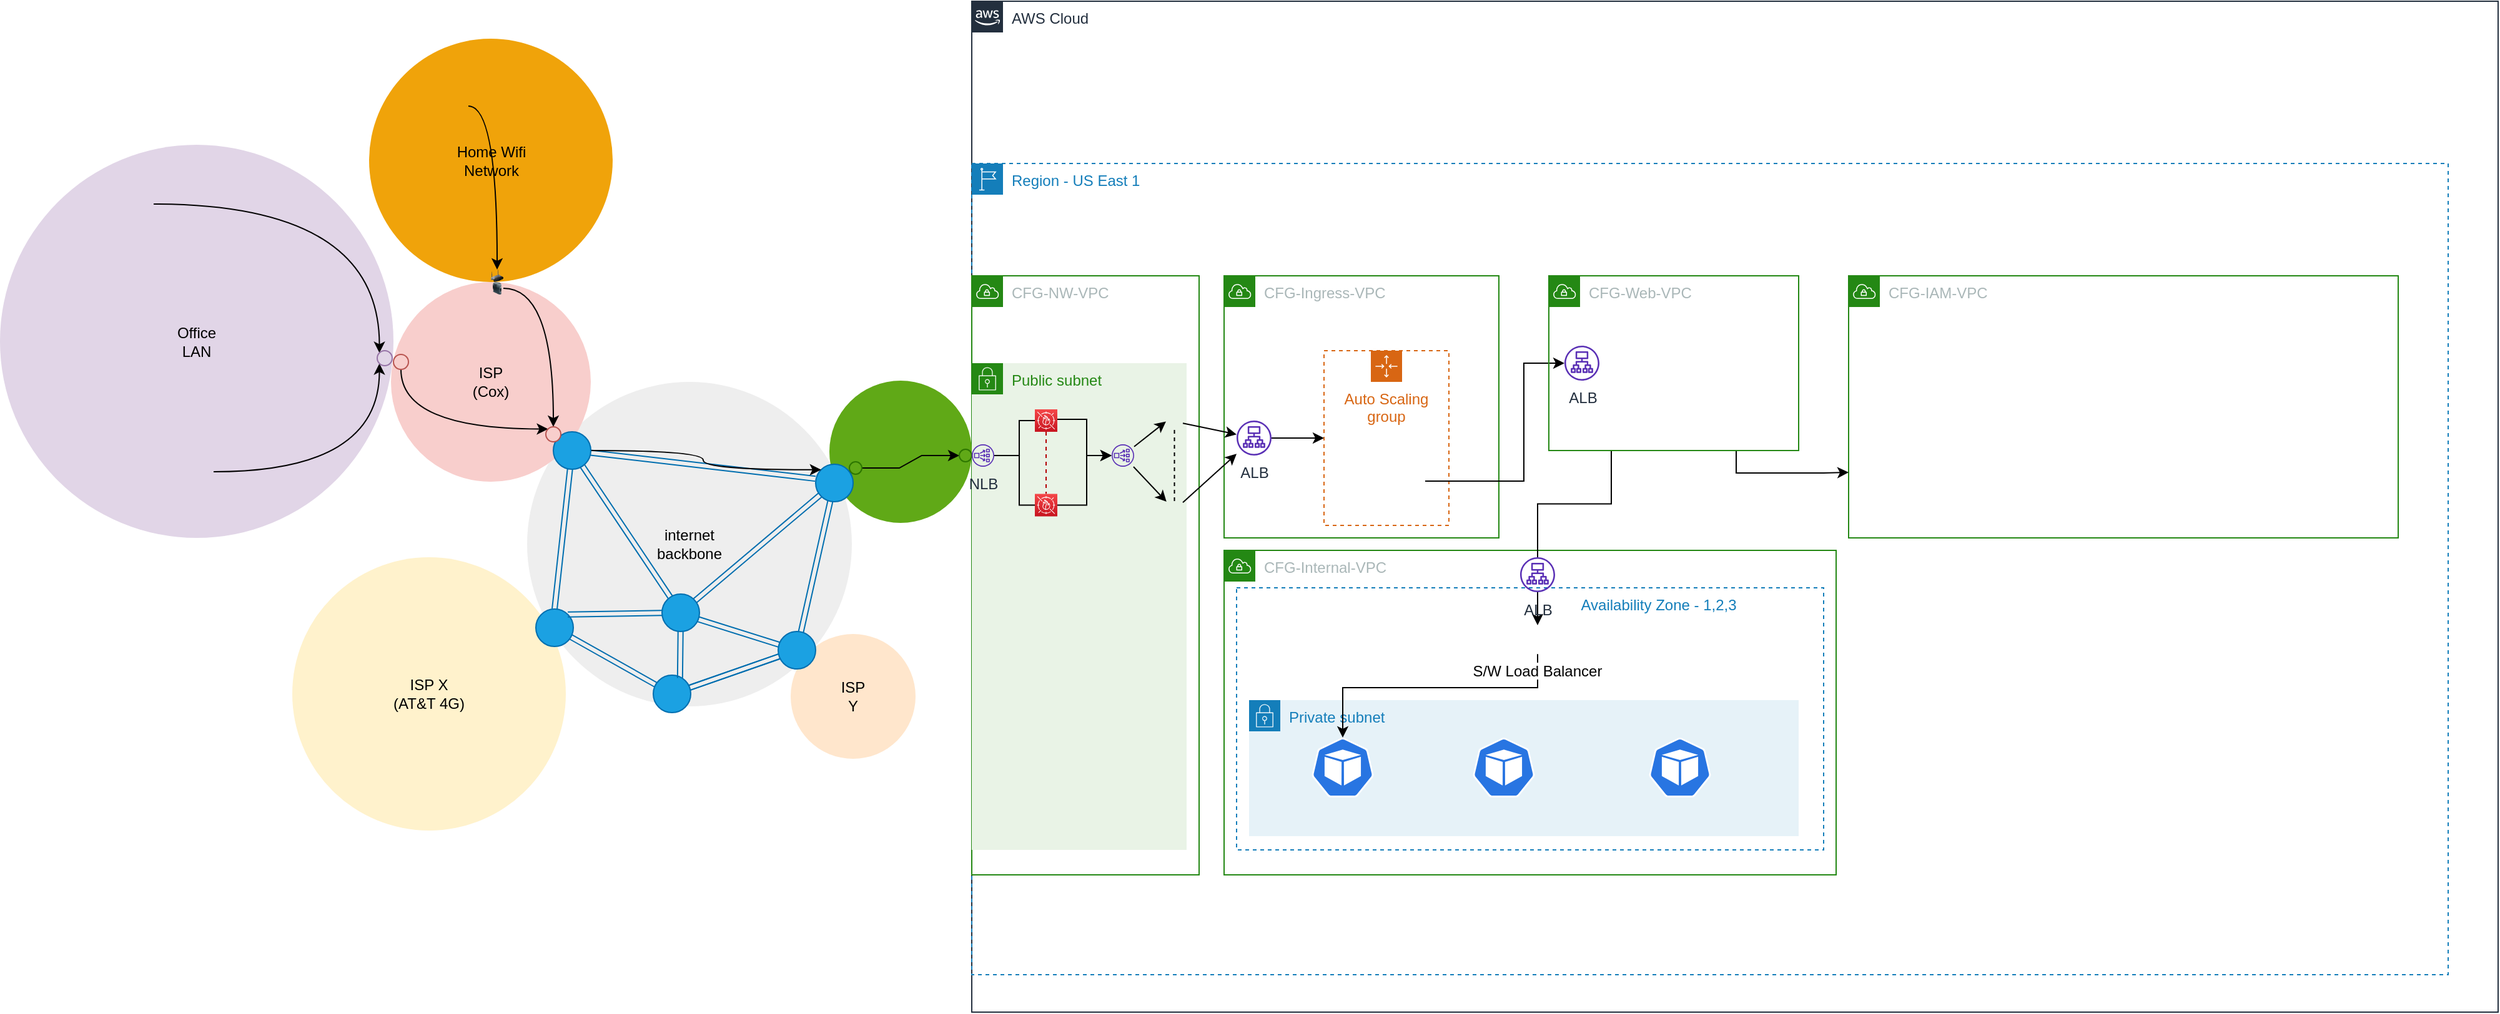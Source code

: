 <mxfile version="14.9.6" type="github">
  <diagram id="wZ5m5fd0sFRycb3nMDRE" name="Page-1">
    <mxGraphModel dx="1225" dy="573" grid="1" gridSize="10" guides="1" tooltips="1" connect="1" arrows="1" fold="1" page="1" pageScale="1" pageWidth="1100" pageHeight="850" math="0" shadow="0">
      <root>
        <mxCell id="0" />
        <mxCell id="1" parent="0" />
        <mxCell id="9LF7i5iPYAwtUj0q6y-a-134" value="AWS Cloud" style="points=[[0,0],[0.25,0],[0.5,0],[0.75,0],[1,0],[1,0.25],[1,0.5],[1,0.75],[1,1],[0.75,1],[0.5,1],[0.25,1],[0,1],[0,0.75],[0,0.5],[0,0.25]];outlineConnect=0;gradientColor=none;html=1;whiteSpace=wrap;fontSize=12;fontStyle=0;shape=mxgraph.aws4.group;grIcon=mxgraph.aws4.group_aws_cloud_alt;strokeColor=#232F3E;fillColor=none;verticalAlign=top;align=left;spacingLeft=30;fontColor=#232F3E;dashed=0;" vertex="1" parent="1">
          <mxGeometry x="818" y="20" width="1222" height="810" as="geometry" />
        </mxCell>
        <mxCell id="9LF7i5iPYAwtUj0q6y-a-136" value="Region - US East 1" style="points=[[0,0],[0.25,0],[0.5,0],[0.75,0],[1,0],[1,0.25],[1,0.5],[1,0.75],[1,1],[0.75,1],[0.5,1],[0.25,1],[0,1],[0,0.75],[0,0.5],[0,0.25]];outlineConnect=0;gradientColor=none;html=1;whiteSpace=wrap;fontSize=12;fontStyle=0;shape=mxgraph.aws4.group;grIcon=mxgraph.aws4.group_region;strokeColor=#147EBA;fillColor=none;verticalAlign=top;align=left;spacingLeft=30;fontColor=#147EBA;dashed=1;" vertex="1" parent="1">
          <mxGeometry x="818" y="150" width="1182" height="650" as="geometry" />
        </mxCell>
        <mxCell id="9LF7i5iPYAwtUj0q6y-a-148" value="CFG-Ingress-VPC" style="points=[[0,0],[0.25,0],[0.5,0],[0.75,0],[1,0],[1,0.25],[1,0.5],[1,0.75],[1,1],[0.75,1],[0.5,1],[0.25,1],[0,1],[0,0.75],[0,0.5],[0,0.25]];outlineConnect=0;gradientColor=none;html=1;whiteSpace=wrap;fontSize=12;fontStyle=0;shape=mxgraph.aws4.group;grIcon=mxgraph.aws4.group_vpc;strokeColor=#248814;fillColor=none;verticalAlign=top;align=left;spacingLeft=30;fontColor=#AAB7B8;dashed=0;" vertex="1" parent="1">
          <mxGeometry x="1020" y="240" width="220" height="210" as="geometry" />
        </mxCell>
        <mxCell id="9LF7i5iPYAwtUj0q6y-a-142" value="CFG-Internal-VPC" style="points=[[0,0],[0.25,0],[0.5,0],[0.75,0],[1,0],[1,0.25],[1,0.5],[1,0.75],[1,1],[0.75,1],[0.5,1],[0.25,1],[0,1],[0,0.75],[0,0.5],[0,0.25]];outlineConnect=0;gradientColor=none;html=1;whiteSpace=wrap;fontSize=12;fontStyle=0;shape=mxgraph.aws4.group;grIcon=mxgraph.aws4.group_vpc;strokeColor=#248814;fillColor=none;verticalAlign=top;align=left;spacingLeft=30;fontColor=#AAB7B8;dashed=0;" vertex="1" parent="1">
          <mxGeometry x="1020" y="460" width="490" height="260" as="geometry" />
        </mxCell>
        <mxCell id="9LF7i5iPYAwtUj0q6y-a-143" value="CFG-NW-VPC" style="points=[[0,0],[0.25,0],[0.5,0],[0.75,0],[1,0],[1,0.25],[1,0.5],[1,0.75],[1,1],[0.75,1],[0.5,1],[0.25,1],[0,1],[0,0.75],[0,0.5],[0,0.25]];outlineConnect=0;gradientColor=none;html=1;whiteSpace=wrap;fontSize=12;fontStyle=0;shape=mxgraph.aws4.group;grIcon=mxgraph.aws4.group_vpc;strokeColor=#248814;fillColor=none;verticalAlign=top;align=left;spacingLeft=30;fontColor=#AAB7B8;dashed=0;" vertex="1" parent="1">
          <mxGeometry x="818" y="240" width="182" height="480" as="geometry" />
        </mxCell>
        <mxCell id="9LF7i5iPYAwtUj0q6y-a-144" value="                                                              Availability Zone - 1,2,3" style="fillColor=none;strokeColor=#147EBA;dashed=1;verticalAlign=top;fontStyle=0;fontColor=#147EBA;" vertex="1" parent="1">
          <mxGeometry x="1030" y="490" width="470" height="210" as="geometry" />
        </mxCell>
        <mxCell id="9LF7i5iPYAwtUj0q6y-a-140" value="Auto Scaling group" style="points=[[0,0],[0.25,0],[0.5,0],[0.75,0],[1,0],[1,0.25],[1,0.5],[1,0.75],[1,1],[0.75,1],[0.5,1],[0.25,1],[0,1],[0,0.75],[0,0.5],[0,0.25]];outlineConnect=0;gradientColor=none;html=1;whiteSpace=wrap;fontSize=12;fontStyle=0;shape=mxgraph.aws4.groupCenter;grIcon=mxgraph.aws4.group_auto_scaling_group;grStroke=1;strokeColor=#D86613;fillColor=none;verticalAlign=top;align=center;fontColor=#D86613;dashed=1;spacingTop=25;" vertex="1" parent="1">
          <mxGeometry x="1100" y="300" width="100" height="140" as="geometry" />
        </mxCell>
        <mxCell id="9LF7i5iPYAwtUj0q6y-a-141" value="Private subnet" style="points=[[0,0],[0.25,0],[0.5,0],[0.75,0],[1,0],[1,0.25],[1,0.5],[1,0.75],[1,1],[0.75,1],[0.5,1],[0.25,1],[0,1],[0,0.75],[0,0.5],[0,0.25]];outlineConnect=0;gradientColor=none;html=1;whiteSpace=wrap;fontSize=12;fontStyle=0;shape=mxgraph.aws4.group;grIcon=mxgraph.aws4.group_security_group;grStroke=0;strokeColor=#147EBA;fillColor=#E6F2F8;verticalAlign=top;align=left;spacingLeft=30;fontColor=#147EBA;dashed=0;" vertex="1" parent="1">
          <mxGeometry x="1040" y="580" width="440" height="109" as="geometry" />
        </mxCell>
        <mxCell id="9LF7i5iPYAwtUj0q6y-a-138" value="Public subnet" style="points=[[0,0],[0.25,0],[0.5,0],[0.75,0],[1,0],[1,0.25],[1,0.5],[1,0.75],[1,1],[0.75,1],[0.5,1],[0.25,1],[0,1],[0,0.75],[0,0.5],[0,0.25]];outlineConnect=0;gradientColor=none;html=1;whiteSpace=wrap;fontSize=12;fontStyle=0;shape=mxgraph.aws4.group;grIcon=mxgraph.aws4.group_security_group;grStroke=0;strokeColor=#248814;fillColor=#E9F3E6;verticalAlign=top;align=left;spacingLeft=30;fontColor=#248814;dashed=0;" vertex="1" parent="1">
          <mxGeometry x="818" y="310" width="172" height="390" as="geometry" />
        </mxCell>
        <mxCell id="9LF7i5iPYAwtUj0q6y-a-24" value="" style="ellipse;whiteSpace=wrap;html=1;aspect=fixed;fillColor=#60a917;fontColor=#ffffff;strokeColor=none;" vertex="1" parent="1">
          <mxGeometry x="704" y="324" width="114" height="114" as="geometry" />
        </mxCell>
        <mxCell id="9LF7i5iPYAwtUj0q6y-a-23" value="internet&lt;br&gt;backbone" style="ellipse;whiteSpace=wrap;html=1;aspect=fixed;fillColor=#eeeeee;strokeColor=none;" vertex="1" parent="1">
          <mxGeometry x="462" y="325" width="260" height="260" as="geometry" />
        </mxCell>
        <mxCell id="9LF7i5iPYAwtUj0q6y-a-22" value="Office &lt;br&gt;LAN" style="ellipse;whiteSpace=wrap;html=1;aspect=fixed;fillColor=#e1d5e7;strokeColor=none;" vertex="1" parent="1">
          <mxGeometry x="40" y="135" width="315" height="315" as="geometry" />
        </mxCell>
        <mxCell id="9LF7i5iPYAwtUj0q6y-a-73" value="" style="edgeStyle=orthogonalEdgeStyle;curved=1;rounded=0;orthogonalLoop=1;jettySize=auto;html=1;endArrow=classic;endFill=1;entryX=0;entryY=0;entryDx=0;entryDy=0;" edge="1" parent="1" source="9LF7i5iPYAwtUj0q6y-a-4" target="9LF7i5iPYAwtUj0q6y-a-57">
          <mxGeometry relative="1" as="geometry">
            <mxPoint x="306.5" y="159" as="targetPoint" />
          </mxGeometry>
        </mxCell>
        <mxCell id="9LF7i5iPYAwtUj0q6y-a-4" value="" style="shape=image;html=1;verticalAlign=top;verticalLabelPosition=bottom;labelBackgroundColor=#ffffff;imageAspect=0;aspect=fixed;image=https://cdn4.iconfinder.com/data/icons/internet-security-flat-2/32/Internet_Security_Browser_webpage_website_web_page-128.png" vertex="1" parent="1">
          <mxGeometry x="115" y="158.5" width="48" height="48" as="geometry" />
        </mxCell>
        <mxCell id="9LF7i5iPYAwtUj0q6y-a-19" value="ISP&lt;br&gt;(Cox)" style="ellipse;whiteSpace=wrap;html=1;aspect=fixed;fillColor=#f8cecc;strokeColor=none;" vertex="1" parent="1">
          <mxGeometry x="353" y="245" width="160" height="160" as="geometry" />
        </mxCell>
        <mxCell id="9LF7i5iPYAwtUj0q6y-a-20" value="ISP X&lt;br&gt;(AT&amp;amp;T 4G)" style="ellipse;whiteSpace=wrap;html=1;aspect=fixed;fillColor=#fff2cc;strokeColor=none;" vertex="1" parent="1">
          <mxGeometry x="274" y="465.5" width="219" height="219" as="geometry" />
        </mxCell>
        <mxCell id="9LF7i5iPYAwtUj0q6y-a-47" value="" style="edgeStyle=none;rounded=0;orthogonalLoop=1;jettySize=auto;html=1;endArrow=none;endFill=0;shape=link;fillColor=#1ba1e2;strokeColor=#006EAF;" edge="1" parent="1" source="9LF7i5iPYAwtUj0q6y-a-27" target="9LF7i5iPYAwtUj0q6y-a-46">
          <mxGeometry relative="1" as="geometry" />
        </mxCell>
        <mxCell id="9LF7i5iPYAwtUj0q6y-a-27" value="" style="ellipse;whiteSpace=wrap;html=1;aspect=fixed;fillColor=#1ba1e2;fontColor=#ffffff;strokeColor=#006EAF;" vertex="1" parent="1">
          <mxGeometry x="693" y="391" width="30" height="30" as="geometry" />
        </mxCell>
        <mxCell id="9LF7i5iPYAwtUj0q6y-a-40" value="" style="rounded=0;orthogonalLoop=1;jettySize=auto;html=1;endArrow=none;endFill=0;shape=link;fillColor=#1ba1e2;strokeColor=#006EAF;exitX=0.5;exitY=0;exitDx=0;exitDy=0;" edge="1" parent="1" source="9LF7i5iPYAwtUj0q6y-a-30" target="9LF7i5iPYAwtUj0q6y-a-35">
          <mxGeometry relative="1" as="geometry">
            <mxPoint x="512.027" y="376.685" as="sourcePoint" />
          </mxGeometry>
        </mxCell>
        <mxCell id="9LF7i5iPYAwtUj0q6y-a-43" value="" style="edgeStyle=none;rounded=0;orthogonalLoop=1;jettySize=auto;html=1;endArrow=none;endFill=0;shape=link;fillColor=#1ba1e2;strokeColor=#006EAF;" edge="1" parent="1" source="9LF7i5iPYAwtUj0q6y-a-30" target="9LF7i5iPYAwtUj0q6y-a-42">
          <mxGeometry relative="1" as="geometry" />
        </mxCell>
        <mxCell id="9LF7i5iPYAwtUj0q6y-a-30" value="" style="ellipse;whiteSpace=wrap;html=1;aspect=fixed;fillColor=#1ba1e2;fontColor=#ffffff;strokeColor=#006EAF;" vertex="1" parent="1">
          <mxGeometry x="469" y="507" width="30" height="30" as="geometry" />
        </mxCell>
        <mxCell id="9LF7i5iPYAwtUj0q6y-a-31" value="ISP&lt;br&gt;Y" style="ellipse;whiteSpace=wrap;html=1;aspect=fixed;fillColor=#ffe6cc;strokeColor=none;" vertex="1" parent="1">
          <mxGeometry x="673" y="527" width="100" height="100" as="geometry" />
        </mxCell>
        <mxCell id="9LF7i5iPYAwtUj0q6y-a-45" value="" style="edgeStyle=none;rounded=0;orthogonalLoop=1;jettySize=auto;html=1;endArrow=none;endFill=0;shape=link;fillColor=#1ba1e2;strokeColor=#006EAF;" edge="1" parent="1" source="9LF7i5iPYAwtUj0q6y-a-32" target="9LF7i5iPYAwtUj0q6y-a-27">
          <mxGeometry relative="1" as="geometry" />
        </mxCell>
        <mxCell id="9LF7i5iPYAwtUj0q6y-a-53" value="" style="edgeStyle=none;shape=link;rounded=0;orthogonalLoop=1;jettySize=auto;html=1;endArrow=none;endFill=0;fillColor=#1ba1e2;strokeColor=#006EAF;" edge="1" parent="1" source="9LF7i5iPYAwtUj0q6y-a-32" target="9LF7i5iPYAwtUj0q6y-a-42">
          <mxGeometry relative="1" as="geometry" />
        </mxCell>
        <mxCell id="9LF7i5iPYAwtUj0q6y-a-55" value="" style="edgeStyle=none;shape=link;rounded=0;orthogonalLoop=1;jettySize=auto;html=1;endArrow=none;endFill=0;entryX=0.924;entryY=0.66;entryDx=0;entryDy=0;fillColor=#1ba1e2;strokeColor=#006EAF;entryPerimeter=0;" edge="1" parent="1" source="9LF7i5iPYAwtUj0q6y-a-32" target="9LF7i5iPYAwtUj0q6y-a-46">
          <mxGeometry relative="1" as="geometry" />
        </mxCell>
        <mxCell id="9LF7i5iPYAwtUj0q6y-a-32" value="" style="ellipse;whiteSpace=wrap;html=1;aspect=fixed;fillColor=#1ba1e2;fontColor=#ffffff;strokeColor=#006EAF;" vertex="1" parent="1">
          <mxGeometry x="663" y="525" width="30" height="30" as="geometry" />
        </mxCell>
        <mxCell id="9LF7i5iPYAwtUj0q6y-a-56" value="" style="edgeStyle=none;shape=link;rounded=0;orthogonalLoop=1;jettySize=auto;html=1;endArrow=none;endFill=0;entryX=-0.006;entryY=0.386;entryDx=0;entryDy=0;fillColor=#1ba1e2;strokeColor=#006EAF;entryPerimeter=0;" edge="1" parent="1" source="9LF7i5iPYAwtUj0q6y-a-35" target="9LF7i5iPYAwtUj0q6y-a-27">
          <mxGeometry relative="1" as="geometry" />
        </mxCell>
        <mxCell id="9LF7i5iPYAwtUj0q6y-a-84" value="" style="edgeStyle=orthogonalEdgeStyle;curved=1;rounded=0;orthogonalLoop=1;jettySize=auto;html=1;endArrow=classic;endFill=1;entryX=0;entryY=0;entryDx=0;entryDy=0;" edge="1" parent="1" source="9LF7i5iPYAwtUj0q6y-a-35" target="9LF7i5iPYAwtUj0q6y-a-27">
          <mxGeometry relative="1" as="geometry">
            <mxPoint x="593.0" y="380" as="targetPoint" />
            <Array as="points">
              <mxPoint x="603" y="380" />
              <mxPoint x="603" y="395" />
            </Array>
          </mxGeometry>
        </mxCell>
        <mxCell id="9LF7i5iPYAwtUj0q6y-a-35" value="" style="ellipse;whiteSpace=wrap;html=1;aspect=fixed;fillColor=#1ba1e2;fontColor=#ffffff;strokeColor=#006EAF;" vertex="1" parent="1">
          <mxGeometry x="483" y="365" width="30" height="30" as="geometry" />
        </mxCell>
        <mxCell id="9LF7i5iPYAwtUj0q6y-a-75" value="" style="edgeStyle=orthogonalEdgeStyle;curved=1;rounded=0;orthogonalLoop=1;jettySize=auto;html=1;endArrow=classic;endFill=1;entryX=0;entryY=1;entryDx=0;entryDy=0;" edge="1" parent="1" source="9LF7i5iPYAwtUj0q6y-a-36" target="9LF7i5iPYAwtUj0q6y-a-57">
          <mxGeometry relative="1" as="geometry">
            <mxPoint x="306.5" y="397.0" as="targetPoint" />
            <Array as="points">
              <mxPoint x="344" y="397" />
            </Array>
          </mxGeometry>
        </mxCell>
        <mxCell id="9LF7i5iPYAwtUj0q6y-a-36" value="" style="shape=image;html=1;verticalAlign=top;verticalLabelPosition=bottom;labelBackgroundColor=#ffffff;imageAspect=0;aspect=fixed;image=https://cdn4.iconfinder.com/data/icons/internet-security-flat-2/32/Internet_Security_Browser_webpage_website_web_page-128.png" vertex="1" parent="1">
          <mxGeometry x="163" y="373" width="48" height="48" as="geometry" />
        </mxCell>
        <mxCell id="9LF7i5iPYAwtUj0q6y-a-37" value="Home Wifi &lt;br&gt;Network" style="ellipse;whiteSpace=wrap;html=1;aspect=fixed;fillColor=#f0a30a;fontColor=#000000;strokeColor=none;" vertex="1" parent="1">
          <mxGeometry x="335.5" y="50" width="195" height="195" as="geometry" />
        </mxCell>
        <mxCell id="9LF7i5iPYAwtUj0q6y-a-78" value="" style="edgeStyle=orthogonalEdgeStyle;curved=1;rounded=0;orthogonalLoop=1;jettySize=auto;html=1;endArrow=classic;endFill=1;entryX=0.5;entryY=0;entryDx=0;entryDy=0;" edge="1" parent="1" source="9LF7i5iPYAwtUj0q6y-a-39" target="9LF7i5iPYAwtUj0q6y-a-60">
          <mxGeometry relative="1" as="geometry" />
        </mxCell>
        <mxCell id="9LF7i5iPYAwtUj0q6y-a-39" value="" style="shape=image;html=1;verticalAlign=top;verticalLabelPosition=bottom;labelBackgroundColor=#ffffff;imageAspect=0;aspect=fixed;image=https://cdn4.iconfinder.com/data/icons/internet-security-flat-2/32/Internet_Security_Browser_webpage_website_web_page-128.png" vertex="1" parent="1">
          <mxGeometry x="367" y="80" width="48" height="48" as="geometry" />
        </mxCell>
        <mxCell id="9LF7i5iPYAwtUj0q6y-a-44" value="" style="edgeStyle=none;rounded=0;orthogonalLoop=1;jettySize=auto;html=1;endArrow=none;endFill=0;shape=link;fillColor=#1ba1e2;strokeColor=#006EAF;" edge="1" parent="1" source="9LF7i5iPYAwtUj0q6y-a-42" target="9LF7i5iPYAwtUj0q6y-a-32">
          <mxGeometry relative="1" as="geometry" />
        </mxCell>
        <mxCell id="9LF7i5iPYAwtUj0q6y-a-42" value="" style="ellipse;whiteSpace=wrap;html=1;aspect=fixed;fillColor=#1ba1e2;fontColor=#ffffff;strokeColor=#006EAF;" vertex="1" parent="1">
          <mxGeometry x="563" y="560" width="30" height="30" as="geometry" />
        </mxCell>
        <mxCell id="9LF7i5iPYAwtUj0q6y-a-48" value="" style="edgeStyle=none;rounded=0;orthogonalLoop=1;jettySize=auto;html=1;endArrow=none;endFill=0;shape=link;fillColor=#1ba1e2;strokeColor=#006EAF;" edge="1" parent="1" source="9LF7i5iPYAwtUj0q6y-a-46" target="9LF7i5iPYAwtUj0q6y-a-35">
          <mxGeometry relative="1" as="geometry" />
        </mxCell>
        <mxCell id="9LF7i5iPYAwtUj0q6y-a-50" value="" style="edgeStyle=none;shape=link;rounded=0;orthogonalLoop=1;jettySize=auto;html=1;endArrow=none;endFill=0;entryX=1;entryY=0;entryDx=0;entryDy=0;fillColor=#1ba1e2;strokeColor=#006EAF;" edge="1" parent="1" source="9LF7i5iPYAwtUj0q6y-a-46" target="9LF7i5iPYAwtUj0q6y-a-30">
          <mxGeometry relative="1" as="geometry">
            <mxPoint x="554.5" y="510" as="targetPoint" />
          </mxGeometry>
        </mxCell>
        <mxCell id="9LF7i5iPYAwtUj0q6y-a-52" value="" style="edgeStyle=none;shape=link;rounded=0;orthogonalLoop=1;jettySize=auto;html=1;endArrow=none;endFill=0;entryX=0.714;entryY=0.076;entryDx=0;entryDy=0;fillColor=#1ba1e2;strokeColor=#006EAF;entryPerimeter=0;" edge="1" parent="1" source="9LF7i5iPYAwtUj0q6y-a-46" target="9LF7i5iPYAwtUj0q6y-a-42">
          <mxGeometry relative="1" as="geometry">
            <mxPoint x="554.5" y="495" as="targetPoint" />
          </mxGeometry>
        </mxCell>
        <mxCell id="9LF7i5iPYAwtUj0q6y-a-46" value="" style="ellipse;whiteSpace=wrap;html=1;aspect=fixed;fillColor=#1ba1e2;fontColor=#ffffff;strokeColor=#006EAF;" vertex="1" parent="1">
          <mxGeometry x="570" y="495" width="30" height="30" as="geometry" />
        </mxCell>
        <mxCell id="9LF7i5iPYAwtUj0q6y-a-57" value="" style="ellipse;whiteSpace=wrap;html=1;aspect=fixed;strokeColor=#9673a6;fillColor=#e1d5e7;" vertex="1" parent="1">
          <mxGeometry x="342" y="300" width="12" height="12" as="geometry" />
        </mxCell>
        <mxCell id="9LF7i5iPYAwtUj0q6y-a-60" value="" style="image;html=1;image=img/lib/clip_art/networking/Wireless_Router_128x128.png;fillColor=none;" vertex="1" parent="1">
          <mxGeometry x="433" y="235" width="10" height="10" as="geometry" />
        </mxCell>
        <mxCell id="9LF7i5iPYAwtUj0q6y-a-77" value="" style="edgeStyle=orthogonalEdgeStyle;curved=1;rounded=0;orthogonalLoop=1;jettySize=auto;html=1;endArrow=classic;endFill=1;" edge="1" parent="1" source="9LF7i5iPYAwtUj0q6y-a-61" target="9LF7i5iPYAwtUj0q6y-a-65">
          <mxGeometry relative="1" as="geometry" />
        </mxCell>
        <mxCell id="9LF7i5iPYAwtUj0q6y-a-61" value="" style="image;html=1;image=img/lib/clip_art/networking/Modem_128x128.png;fillColor=none;" vertex="1" parent="1">
          <mxGeometry x="433" y="245" width="10" height="10" as="geometry" />
        </mxCell>
        <mxCell id="9LF7i5iPYAwtUj0q6y-a-76" value="" style="edgeStyle=orthogonalEdgeStyle;curved=1;rounded=0;orthogonalLoop=1;jettySize=auto;html=1;endArrow=classic;endFill=1;entryX=0;entryY=0;entryDx=0;entryDy=0;" edge="1" parent="1" source="9LF7i5iPYAwtUj0q6y-a-63" target="9LF7i5iPYAwtUj0q6y-a-65">
          <mxGeometry relative="1" as="geometry">
            <Array as="points">
              <mxPoint x="361" y="363" />
            </Array>
          </mxGeometry>
        </mxCell>
        <mxCell id="9LF7i5iPYAwtUj0q6y-a-63" value="" style="ellipse;whiteSpace=wrap;html=1;aspect=fixed;strokeColor=#b85450;fillColor=#f8cecc;" vertex="1" parent="1">
          <mxGeometry x="355" y="303" width="12" height="12" as="geometry" />
        </mxCell>
        <mxCell id="9LF7i5iPYAwtUj0q6y-a-64" value="" style="shape=image;html=1;verticalAlign=top;verticalLabelPosition=bottom;labelBackgroundColor=#ffffff;imageAspect=0;aspect=fixed;image=https://cdn4.iconfinder.com/data/icons/internet-security-flat-2/32/Internet_Security_Browser_webpage_website_web_page-128.png" vertex="1" parent="1">
          <mxGeometry x="178.5" y="551" width="48" height="48" as="geometry" />
        </mxCell>
        <mxCell id="9LF7i5iPYAwtUj0q6y-a-65" value="" style="ellipse;whiteSpace=wrap;html=1;aspect=fixed;strokeColor=#b85450;fillColor=#f8cecc;" vertex="1" parent="1">
          <mxGeometry x="477" y="361" width="12" height="12" as="geometry" />
        </mxCell>
        <mxCell id="9LF7i5iPYAwtUj0q6y-a-86" value="" style="edgeStyle=entityRelationEdgeStyle;rounded=0;orthogonalLoop=1;jettySize=auto;html=1;endArrow=classic;endFill=1;entryX=0;entryY=0.5;entryDx=0;entryDy=0;" edge="1" parent="1" source="9LF7i5iPYAwtUj0q6y-a-79" target="9LF7i5iPYAwtUj0q6y-a-80">
          <mxGeometry relative="1" as="geometry">
            <mxPoint x="725" y="309" as="targetPoint" />
          </mxGeometry>
        </mxCell>
        <mxCell id="9LF7i5iPYAwtUj0q6y-a-79" value="" style="ellipse;whiteSpace=wrap;html=1;aspect=fixed;strokeColor=#2D7600;fillColor=#60a917;fontColor=#ffffff;" vertex="1" parent="1">
          <mxGeometry x="720" y="389" width="10" height="10" as="geometry" />
        </mxCell>
        <mxCell id="9LF7i5iPYAwtUj0q6y-a-80" value="" style="ellipse;whiteSpace=wrap;html=1;aspect=fixed;strokeColor=#2D7600;fillColor=#60a917;fontColor=#ffffff;" vertex="1" parent="1">
          <mxGeometry x="808" y="379" width="10" height="10" as="geometry" />
        </mxCell>
        <mxCell id="9LF7i5iPYAwtUj0q6y-a-118" value="" style="edgeStyle=none;rounded=0;orthogonalLoop=1;jettySize=auto;html=1;fontColor=#3333FF;endArrow=classic;endFill=1;entryX=0;entryY=0.5;entryDx=0;entryDy=0;" edge="1" parent="1" source="9LF7i5iPYAwtUj0q6y-a-87" target="9LF7i5iPYAwtUj0q6y-a-140">
          <mxGeometry relative="1" as="geometry" />
        </mxCell>
        <mxCell id="9LF7i5iPYAwtUj0q6y-a-87" value="ALB" style="outlineConnect=0;fontColor=#232F3E;gradientColor=none;fillColor=#5A30B5;strokeColor=none;dashed=0;verticalLabelPosition=bottom;verticalAlign=top;align=center;html=1;fontSize=12;fontStyle=0;aspect=fixed;pointerEvents=1;shape=mxgraph.aws4.application_load_balancer;" vertex="1" parent="1">
          <mxGeometry x="1030" y="356" width="28" height="28" as="geometry" />
        </mxCell>
        <mxCell id="9LF7i5iPYAwtUj0q6y-a-91" value="" style="edgeStyle=orthogonalEdgeStyle;rounded=0;orthogonalLoop=1;jettySize=auto;html=1;endArrow=classic;endFill=1;startArrow=none;" edge="1" parent="1" source="9LF7i5iPYAwtUj0q6y-a-93" target="9LF7i5iPYAwtUj0q6y-a-90">
          <mxGeometry relative="1" as="geometry">
            <Array as="points">
              <mxPoint x="910" y="355" />
              <mxPoint x="910" y="384" />
            </Array>
          </mxGeometry>
        </mxCell>
        <mxCell id="9LF7i5iPYAwtUj0q6y-a-97" value="" style="edgeStyle=orthogonalEdgeStyle;rounded=0;orthogonalLoop=1;jettySize=auto;html=1;endArrow=none;endFill=0;entryX=0;entryY=0.5;entryDx=0;entryDy=0;entryPerimeter=0;" edge="1" parent="1" source="9LF7i5iPYAwtUj0q6y-a-89" target="9LF7i5iPYAwtUj0q6y-a-95">
          <mxGeometry relative="1" as="geometry">
            <mxPoint x="845.5" y="408" as="sourcePoint" />
            <mxPoint x="841.5" y="509.5" as="targetPoint" />
            <Array as="points">
              <mxPoint x="856" y="384" />
              <mxPoint x="856" y="424" />
            </Array>
          </mxGeometry>
        </mxCell>
        <mxCell id="9LF7i5iPYAwtUj0q6y-a-89" value="NLB" style="outlineConnect=0;fontColor=#232F3E;gradientColor=none;fillColor=#5A30B5;strokeColor=none;dashed=0;verticalLabelPosition=bottom;verticalAlign=top;align=center;html=1;fontSize=12;fontStyle=0;aspect=fixed;pointerEvents=1;shape=mxgraph.aws4.network_load_balancer;" vertex="1" parent="1">
          <mxGeometry x="818" y="375" width="18" height="18" as="geometry" />
        </mxCell>
        <mxCell id="9LF7i5iPYAwtUj0q6y-a-109" value="" style="edgeStyle=none;rounded=0;orthogonalLoop=1;jettySize=auto;html=1;fontColor=#3333FF;endArrow=classic;endFill=1;" edge="1" parent="1" source="9LF7i5iPYAwtUj0q6y-a-90" target="9LF7i5iPYAwtUj0q6y-a-107">
          <mxGeometry relative="1" as="geometry" />
        </mxCell>
        <mxCell id="9LF7i5iPYAwtUj0q6y-a-111" value="" style="edgeStyle=none;rounded=0;orthogonalLoop=1;jettySize=auto;html=1;fontColor=#3333FF;endArrow=classic;endFill=1;entryX=0;entryY=0.5;entryDx=0;entryDy=0;" edge="1" parent="1" source="9LF7i5iPYAwtUj0q6y-a-90" target="9LF7i5iPYAwtUj0q6y-a-104">
          <mxGeometry relative="1" as="geometry">
            <mxPoint x="939" y="319" as="targetPoint" />
          </mxGeometry>
        </mxCell>
        <mxCell id="9LF7i5iPYAwtUj0q6y-a-90" value="" style="outlineConnect=0;fontColor=#232F3E;gradientColor=none;fillColor=#5A30B5;strokeColor=none;dashed=0;verticalLabelPosition=bottom;verticalAlign=top;align=center;html=1;fontSize=12;fontStyle=0;aspect=fixed;pointerEvents=1;shape=mxgraph.aws4.network_load_balancer;" vertex="1" parent="1">
          <mxGeometry x="930" y="375" width="18" height="18" as="geometry" />
        </mxCell>
        <mxCell id="9LF7i5iPYAwtUj0q6y-a-102" value="" style="edgeStyle=none;rounded=0;orthogonalLoop=1;jettySize=auto;html=1;fontColor=#3333FF;endArrow=none;endFill=0;dashed=1;fillColor=#e51400;strokeColor=#B20000;" edge="1" parent="1" source="9LF7i5iPYAwtUj0q6y-a-93" target="9LF7i5iPYAwtUj0q6y-a-95">
          <mxGeometry relative="1" as="geometry" />
        </mxCell>
        <mxCell id="9LF7i5iPYAwtUj0q6y-a-93" value="" style="points=[[0,0,0],[0.25,0,0],[0.5,0,0],[0.75,0,0],[1,0,0],[0,1,0],[0.25,1,0],[0.5,1,0],[0.75,1,0],[1,1,0],[0,0.25,0],[0,0.5,0],[0,0.75,0],[1,0.25,0],[1,0.5,0],[1,0.75,0]];outlineConnect=0;fontColor=#232F3E;gradientColor=#F54749;gradientDirection=north;fillColor=#C7131F;strokeColor=#ffffff;dashed=0;verticalLabelPosition=bottom;verticalAlign=top;align=center;html=1;fontSize=12;fontStyle=0;aspect=fixed;shape=mxgraph.aws4.resourceIcon;resIcon=mxgraph.aws4.waf;" vertex="1" parent="1">
          <mxGeometry x="868.5" y="347" width="18" height="18" as="geometry" />
        </mxCell>
        <mxCell id="9LF7i5iPYAwtUj0q6y-a-94" value="" style="edgeStyle=orthogonalEdgeStyle;rounded=0;orthogonalLoop=1;jettySize=auto;html=1;endArrow=none;endFill=1;entryX=0;entryY=0.5;entryDx=0;entryDy=0;entryPerimeter=0;" edge="1" parent="1" source="9LF7i5iPYAwtUj0q6y-a-89" target="9LF7i5iPYAwtUj0q6y-a-93">
          <mxGeometry relative="1" as="geometry">
            <mxPoint x="845.5" y="408" as="sourcePoint" />
            <mxPoint x="918.5" y="366.5" as="targetPoint" />
          </mxGeometry>
        </mxCell>
        <mxCell id="9LF7i5iPYAwtUj0q6y-a-98" value="" style="edgeStyle=orthogonalEdgeStyle;rounded=0;orthogonalLoop=1;jettySize=auto;html=1;endArrow=classic;endFill=1;" edge="1" parent="1" source="9LF7i5iPYAwtUj0q6y-a-95" target="9LF7i5iPYAwtUj0q6y-a-90">
          <mxGeometry relative="1" as="geometry">
            <Array as="points">
              <mxPoint x="910" y="424" />
              <mxPoint x="910" y="384" />
            </Array>
          </mxGeometry>
        </mxCell>
        <mxCell id="9LF7i5iPYAwtUj0q6y-a-95" value="" style="points=[[0,0,0],[0.25,0,0],[0.5,0,0],[0.75,0,0],[1,0,0],[0,1,0],[0.25,1,0],[0.5,1,0],[0.75,1,0],[1,1,0],[0,0.25,0],[0,0.5,0],[0,0.75,0],[1,0.25,0],[1,0.5,0],[1,0.75,0]];outlineConnect=0;fontColor=#232F3E;gradientColor=#F54749;gradientDirection=north;fillColor=#C7131F;strokeColor=#ffffff;dashed=0;verticalLabelPosition=bottom;verticalAlign=top;align=center;html=1;fontSize=12;fontStyle=0;aspect=fixed;shape=mxgraph.aws4.resourceIcon;resIcon=mxgraph.aws4.waf;" vertex="1" parent="1">
          <mxGeometry x="868.5" y="414.75" width="18" height="18" as="geometry" />
        </mxCell>
        <mxCell id="9LF7i5iPYAwtUj0q6y-a-108" value="" style="edgeStyle=none;rounded=0;orthogonalLoop=1;jettySize=auto;html=1;dashed=1;fontColor=#3333FF;endArrow=none;endFill=0;" edge="1" parent="1" source="9LF7i5iPYAwtUj0q6y-a-104" target="9LF7i5iPYAwtUj0q6y-a-107">
          <mxGeometry relative="1" as="geometry" />
        </mxCell>
        <mxCell id="9LF7i5iPYAwtUj0q6y-a-114" value="" style="edgeStyle=none;rounded=0;orthogonalLoop=1;jettySize=auto;html=1;fontColor=#3333FF;endArrow=classic;endFill=1;" edge="1" parent="1" source="9LF7i5iPYAwtUj0q6y-a-104" target="9LF7i5iPYAwtUj0q6y-a-87">
          <mxGeometry relative="1" as="geometry" />
        </mxCell>
        <mxCell id="9LF7i5iPYAwtUj0q6y-a-104" value="" style="shape=image;verticalLabelPosition=bottom;labelBackgroundColor=#ffffff;verticalAlign=top;aspect=fixed;imageAspect=0;image=https://d7umqicpi7263.cloudfront.net/img/product/1469b9da-f902-46b6-bccb-fbd4c5787faf/05607207-25e7-4f9c-adbc-273feff2a282.png;" vertex="1" parent="1">
          <mxGeometry x="973.5" y="350" width="13.5" height="13.5" as="geometry" />
        </mxCell>
        <mxCell id="9LF7i5iPYAwtUj0q6y-a-115" value="" style="edgeStyle=none;rounded=0;orthogonalLoop=1;jettySize=auto;html=1;fontColor=#3333FF;endArrow=classic;endFill=1;" edge="1" parent="1" source="9LF7i5iPYAwtUj0q6y-a-107" target="9LF7i5iPYAwtUj0q6y-a-87">
          <mxGeometry relative="1" as="geometry" />
        </mxCell>
        <mxCell id="9LF7i5iPYAwtUj0q6y-a-107" value="" style="shape=image;verticalLabelPosition=bottom;labelBackgroundColor=#ffffff;verticalAlign=top;aspect=fixed;imageAspect=0;image=https://d7umqicpi7263.cloudfront.net/img/product/1469b9da-f902-46b6-bccb-fbd4c5787faf/05607207-25e7-4f9c-adbc-273feff2a282.png;" vertex="1" parent="1">
          <mxGeometry x="973.5" y="421" width="13.5" height="13.5" as="geometry" />
        </mxCell>
        <mxCell id="9LF7i5iPYAwtUj0q6y-a-112" value="" style="shape=image;verticalLabelPosition=bottom;labelBackgroundColor=#ffffff;verticalAlign=top;aspect=fixed;imageAspect=0;image=https://d7umqicpi7263.cloudfront.net/img/product/1469b9da-f902-46b6-bccb-fbd4c5787faf/05607207-25e7-4f9c-adbc-273feff2a282.png;" vertex="1" parent="1">
          <mxGeometry x="932.25" y="377.25" width="13.5" height="13.5" as="geometry" />
        </mxCell>
        <mxCell id="9LF7i5iPYAwtUj0q6y-a-127" value="" style="edgeStyle=orthogonalEdgeStyle;rounded=0;orthogonalLoop=1;jettySize=auto;html=1;fontColor=#3333FF;endArrow=classic;endFill=1;exitX=1;exitY=0.5;exitDx=0;exitDy=0;" edge="1" parent="1" source="9LF7i5iPYAwtUj0q6y-a-129" target="9LF7i5iPYAwtUj0q6y-a-159">
          <mxGeometry relative="1" as="geometry">
            <mxPoint x="1300" y="310" as="targetPoint" />
            <Array as="points">
              <mxPoint x="1260" y="404" />
              <mxPoint x="1260" y="310" />
            </Array>
          </mxGeometry>
        </mxCell>
        <mxCell id="9LF7i5iPYAwtUj0q6y-a-117" value="" style="shape=image;html=1;verticalAlign=top;verticalLabelPosition=bottom;labelBackgroundColor=#ffffff;imageAspect=0;aspect=fixed;image=https://cdn4.iconfinder.com/data/icons/logos-brands-5/24/nginx-128.png;fontColor=#3333FF;fillColor=#ffffff;gradientColor=none;" vertex="1" parent="1">
          <mxGeometry x="1132.75" y="363.5" width="31" height="31" as="geometry" />
        </mxCell>
        <mxCell id="9LF7i5iPYAwtUj0q6y-a-121" value="" style="html=1;dashed=0;whitespace=wrap;fillColor=#2875E2;strokeColor=#ffffff;points=[[0.005,0.63,0],[0.1,0.2,0],[0.9,0.2,0],[0.5,0,0],[0.995,0.63,0],[0.72,0.99,0],[0.5,1,0],[0.28,0.99,0]];shape=mxgraph.kubernetes.icon;prIcon=pod;fontColor=#3333FF;verticalAlign=bottom;" vertex="1" parent="1">
          <mxGeometry x="1090" y="610" width="50" height="48" as="geometry" />
        </mxCell>
        <mxCell id="9LF7i5iPYAwtUj0q6y-a-122" value="" style="html=1;dashed=0;whitespace=wrap;fillColor=#2875E2;strokeColor=#ffffff;points=[[0.005,0.63,0],[0.1,0.2,0],[0.9,0.2,0],[0.5,0,0],[0.995,0.63,0],[0.72,0.99,0],[0.5,1,0],[0.28,0.99,0]];shape=mxgraph.kubernetes.icon;prIcon=pod;fontColor=#3333FF;verticalAlign=bottom;" vertex="1" parent="1">
          <mxGeometry x="1219" y="610" width="50" height="48" as="geometry" />
        </mxCell>
        <mxCell id="9LF7i5iPYAwtUj0q6y-a-123" value="" style="html=1;dashed=0;whitespace=wrap;fillColor=#2875E2;strokeColor=#ffffff;points=[[0.005,0.63,0],[0.1,0.2,0],[0.9,0.2,0],[0.5,0,0],[0.995,0.63,0],[0.72,0.99,0],[0.5,1,0],[0.28,0.99,0]];shape=mxgraph.kubernetes.icon;prIcon=pod;fontColor=#3333FF;verticalAlign=bottom;" vertex="1" parent="1">
          <mxGeometry x="1360" y="610" width="50" height="48" as="geometry" />
        </mxCell>
        <mxCell id="9LF7i5iPYAwtUj0q6y-a-129" value="" style="shape=image;html=1;verticalAlign=top;verticalLabelPosition=bottom;labelBackgroundColor=#ffffff;imageAspect=0;aspect=fixed;image=https://cdn4.iconfinder.com/data/icons/logos-brands-5/24/nginx-128.png;fontColor=#3333FF;fillColor=#ffffff;gradientColor=none;" vertex="1" parent="1">
          <mxGeometry x="1150" y="389" width="31" height="31" as="geometry" />
        </mxCell>
        <mxCell id="9LF7i5iPYAwtUj0q6y-a-150" value="" style="edgeStyle=orthogonalEdgeStyle;rounded=0;orthogonalLoop=1;jettySize=auto;html=1;fontColor=#3333FF;endArrow=classic;endFill=1;entryX=0.5;entryY=0;entryDx=0;entryDy=0;entryPerimeter=0;exitX=0.5;exitY=1;exitDx=0;exitDy=0;" edge="1" parent="1" source="9LF7i5iPYAwtUj0q6y-a-145" target="9LF7i5iPYAwtUj0q6y-a-121">
          <mxGeometry relative="1" as="geometry">
            <Array as="points">
              <mxPoint x="1271" y="570" />
              <mxPoint x="1115" y="570" />
            </Array>
          </mxGeometry>
        </mxCell>
        <mxCell id="9LF7i5iPYAwtUj0q6y-a-145" value="S/W Load Balancer" style="shape=image;verticalLabelPosition=bottom;labelBackgroundColor=#ffffff;verticalAlign=top;aspect=fixed;imageAspect=0;image=https://d7umqicpi7263.cloudfront.net/img/product/475d174d-0c14-4cf2-aa82-a15147bc1e05/ccbcf959-d59e-4d45-ba3f-a54910dbbd7a.png;" vertex="1" parent="1">
          <mxGeometry x="1221.5" y="520" width="99" height="23.1" as="geometry" />
        </mxCell>
        <mxCell id="9LF7i5iPYAwtUj0q6y-a-146" value="" style="shape=image;html=1;verticalAlign=top;verticalLabelPosition=bottom;labelBackgroundColor=#ffffff;imageAspect=0;aspect=fixed;image=https://cdn4.iconfinder.com/data/icons/logos-brands-5/24/nginx-128.png;fontColor=#3333FF;fillColor=#ffffff;gradientColor=none;" vertex="1" parent="1">
          <mxGeometry x="1119" y="389" width="31" height="31" as="geometry" />
        </mxCell>
        <mxCell id="9LF7i5iPYAwtUj0q6y-a-149" value="CFG-IAM-VPC" style="points=[[0,0],[0.25,0],[0.5,0],[0.75,0],[1,0],[1,0.25],[1,0.5],[1,0.75],[1,1],[0.75,1],[0.5,1],[0.25,1],[0,1],[0,0.75],[0,0.5],[0,0.25]];outlineConnect=0;gradientColor=none;html=1;whiteSpace=wrap;fontSize=12;fontStyle=0;shape=mxgraph.aws4.group;grIcon=mxgraph.aws4.group_vpc;strokeColor=#248814;fillColor=none;verticalAlign=top;align=left;spacingLeft=30;fontColor=#AAB7B8;dashed=0;" vertex="1" parent="1">
          <mxGeometry x="1520" y="240" width="440" height="210" as="geometry" />
        </mxCell>
        <mxCell id="9LF7i5iPYAwtUj0q6y-a-154" value="" style="edgeStyle=orthogonalEdgeStyle;rounded=0;orthogonalLoop=1;jettySize=auto;html=1;fontColor=#3333FF;endArrow=classic;endFill=1;" edge="1" parent="1" source="9LF7i5iPYAwtUj0q6y-a-152" target="9LF7i5iPYAwtUj0q6y-a-145">
          <mxGeometry relative="1" as="geometry" />
        </mxCell>
        <mxCell id="9LF7i5iPYAwtUj0q6y-a-152" value="ALB" style="outlineConnect=0;fontColor=#232F3E;gradientColor=none;fillColor=#5A30B5;strokeColor=none;dashed=0;verticalLabelPosition=bottom;verticalAlign=top;align=center;html=1;fontSize=12;fontStyle=0;aspect=fixed;pointerEvents=1;shape=mxgraph.aws4.application_load_balancer;" vertex="1" parent="1">
          <mxGeometry x="1257" y="465.5" width="28" height="28" as="geometry" />
        </mxCell>
        <mxCell id="9LF7i5iPYAwtUj0q6y-a-153" value="" style="edgeStyle=orthogonalEdgeStyle;rounded=0;orthogonalLoop=1;jettySize=auto;html=1;fontColor=#3333FF;endArrow=none;endFill=1;entryX=0.5;entryY=0;entryDx=0;entryDy=0;exitX=0.25;exitY=1;exitDx=0;exitDy=0;" edge="1" parent="1" source="9LF7i5iPYAwtUj0q6y-a-155" target="9LF7i5iPYAwtUj0q6y-a-152">
          <mxGeometry relative="1" as="geometry">
            <mxPoint x="1181" y="404.5" as="sourcePoint" />
            <mxPoint x="1260" y="507" as="targetPoint" />
          </mxGeometry>
        </mxCell>
        <mxCell id="9LF7i5iPYAwtUj0q6y-a-158" value="" style="edgeStyle=orthogonalEdgeStyle;rounded=0;orthogonalLoop=1;jettySize=auto;html=1;fontColor=#3333FF;endArrow=classic;endFill=1;exitX=0.75;exitY=1;exitDx=0;exitDy=0;entryX=0;entryY=0.75;entryDx=0;entryDy=0;" edge="1" parent="1" source="9LF7i5iPYAwtUj0q6y-a-155" target="9LF7i5iPYAwtUj0q6y-a-149">
          <mxGeometry relative="1" as="geometry">
            <mxPoint x="1390" y="398" as="targetPoint" />
            <Array as="points">
              <mxPoint x="1430" y="398" />
              <mxPoint x="1500" y="398" />
            </Array>
          </mxGeometry>
        </mxCell>
        <mxCell id="9LF7i5iPYAwtUj0q6y-a-155" value="CFG-Web-VPC" style="points=[[0,0],[0.25,0],[0.5,0],[0.75,0],[1,0],[1,0.25],[1,0.5],[1,0.75],[1,1],[0.75,1],[0.5,1],[0.25,1],[0,1],[0,0.75],[0,0.5],[0,0.25]];outlineConnect=0;gradientColor=none;html=1;whiteSpace=wrap;fontSize=12;fontStyle=0;shape=mxgraph.aws4.group;grIcon=mxgraph.aws4.group_vpc;strokeColor=#248814;fillColor=none;verticalAlign=top;align=left;spacingLeft=30;fontColor=#AAB7B8;dashed=0;" vertex="1" parent="1">
          <mxGeometry x="1280" y="240" width="200" height="140" as="geometry" />
        </mxCell>
        <mxCell id="9LF7i5iPYAwtUj0q6y-a-159" value="ALB" style="outlineConnect=0;fontColor=#232F3E;gradientColor=none;fillColor=#5A30B5;strokeColor=none;dashed=0;verticalLabelPosition=bottom;verticalAlign=top;align=center;html=1;fontSize=12;fontStyle=0;aspect=fixed;pointerEvents=1;shape=mxgraph.aws4.application_load_balancer;" vertex="1" parent="1">
          <mxGeometry x="1292.5" y="296" width="28" height="28" as="geometry" />
        </mxCell>
        <mxCell id="9LF7i5iPYAwtUj0q6y-a-160" value="" style="shape=image;html=1;verticalAlign=top;verticalLabelPosition=bottom;labelBackgroundColor=#ffffff;imageAspect=0;aspect=fixed;image=https://cdn0.iconfinder.com/data/icons/long-shadow-web-icons/512/nodejs-128.png;dashed=1;fontColor=#3333FF;fillColor=none;gradientColor=none;" vertex="1" parent="1">
          <mxGeometry x="1360" y="282" width="38" height="38" as="geometry" />
        </mxCell>
        <mxCell id="9LF7i5iPYAwtUj0q6y-a-161" value="" style="shape=image;html=1;verticalAlign=top;verticalLabelPosition=bottom;labelBackgroundColor=#ffffff;imageAspect=0;aspect=fixed;image=https://cdn0.iconfinder.com/data/icons/long-shadow-web-icons/512/nodejs-128.png;dashed=1;fontColor=#3333FF;fillColor=none;gradientColor=none;" vertex="1" parent="1">
          <mxGeometry x="1360" y="323" width="38" height="38" as="geometry" />
        </mxCell>
        <mxCell id="9LF7i5iPYAwtUj0q6y-a-162" value="" style="shape=image;html=1;verticalAlign=top;verticalLabelPosition=bottom;labelBackgroundColor=#ffffff;imageAspect=0;aspect=fixed;image=https://cdn0.iconfinder.com/data/icons/long-shadow-web-icons/512/nodejs-128.png;dashed=1;fontColor=#3333FF;fillColor=none;gradientColor=none;" vertex="1" parent="1">
          <mxGeometry x="1400" y="300" width="38" height="38" as="geometry" />
        </mxCell>
      </root>
    </mxGraphModel>
  </diagram>
</mxfile>
